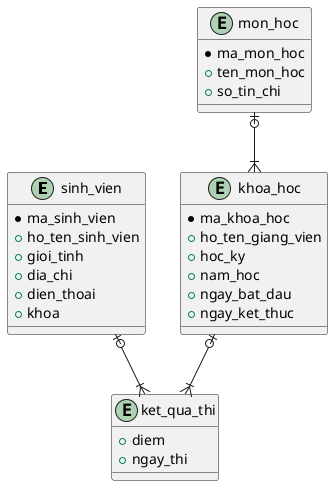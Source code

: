 @startuml

entity "sinh_vien" as sinh_vien {
 * ma_sinh_vien
 + ho_ten_sinh_vien
 + gioi_tinh
 + dia_chi
 + dien_thoai
 + khoa
}

entity "mon_hoc" as mon_hoc {
 * ma_mon_hoc
 + ten_mon_hoc
 + so_tin_chi
}

entity "khoa_hoc" as khoa_hoc {
 * ma_khoa_hoc
 + ho_ten_giang_vien
 + hoc_ky
 + nam_hoc
 + ngay_bat_dau
 + ngay_ket_thuc
}

entity "ket_qua_thi" as ket_qua_thi {
 + diem
 + ngay_thi
}

mon_hoc |o--|{ khoa_hoc

sinh_vien |o--|{ ket_qua_thi

khoa_hoc |o--|{ ket_qua_thi

@enduml